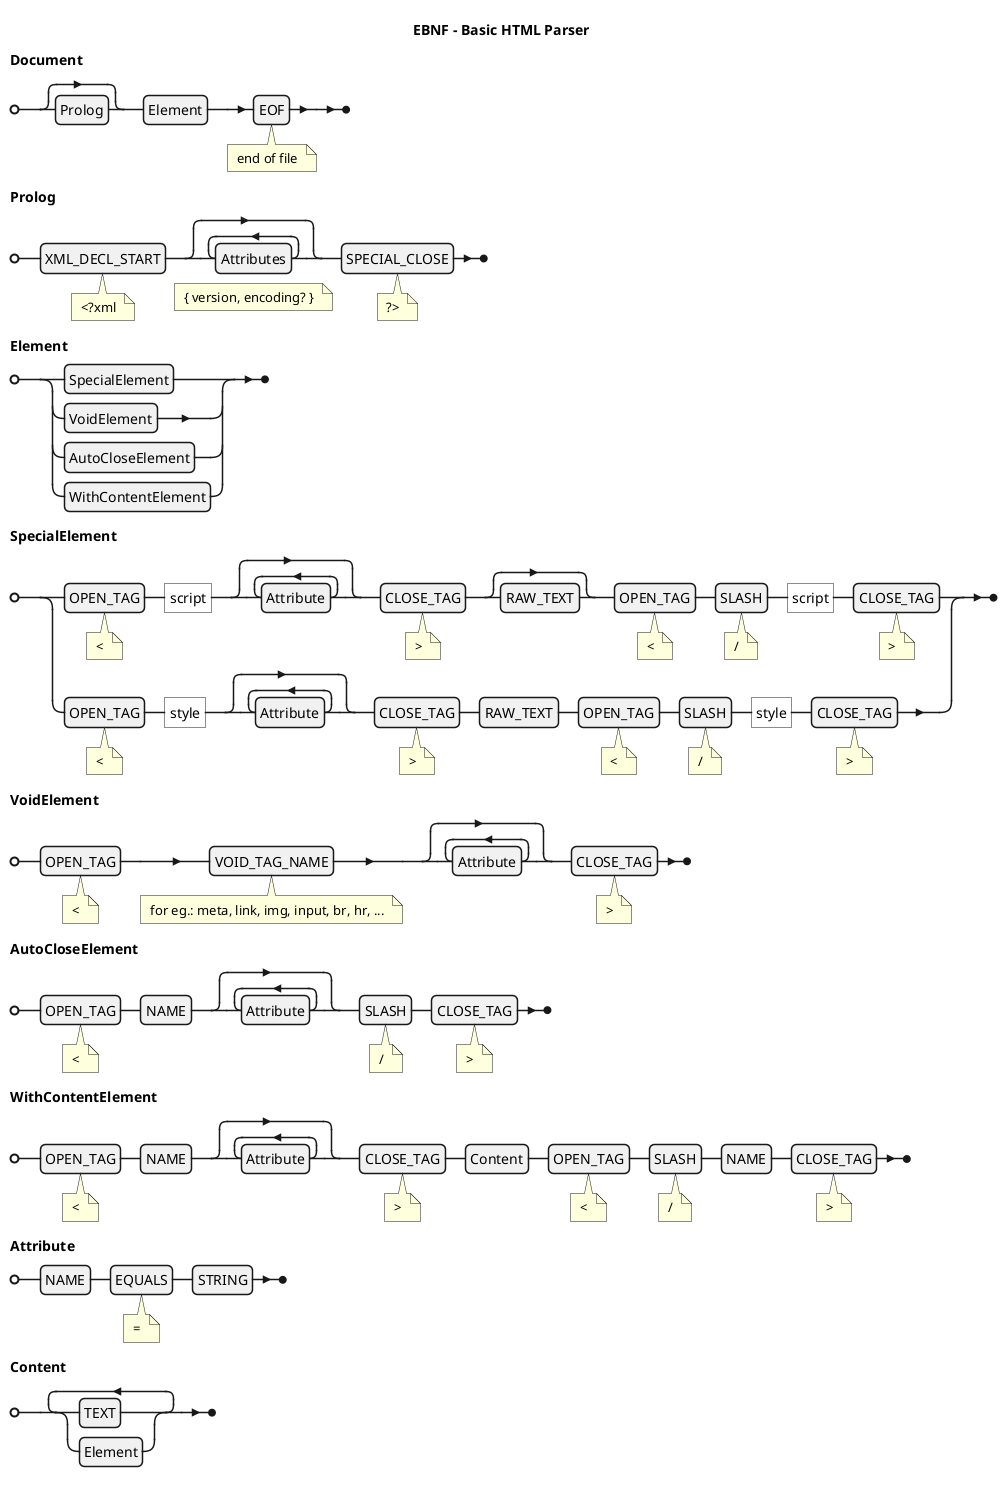 @startebnf
title EBNF - Basic HTML Parser


Document = [ Prolog ] , Element , EOF (* end of file *) ;

Prolog = XML_DECL_START (* <?xml *) , { Attributes } (* { version, encoding? } *) , SPECIAL_CLOSE (* ?> *) ;


Element = SpecialElement | VoidElement | AutoCloseElement | WithContentElement ;


SpecialElement = (
    OPEN_TAG (* < *) , "script" , { Attribute } , CLOSE_TAG (* > *) , [ RAW_TEXT ] , OPEN_TAG (* < *) , SLASH (* / *) , "script" , CLOSE_TAG (* > *) | 
    OPEN_TAG (* < *) , "style" , { Attribute } , CLOSE_TAG (* > *) , RAW_TEXT , OPEN_TAG (* < *) , SLASH (* / *) , "style" , CLOSE_TAG (* > *)
  ) 
  ;

VoidElement = (
    OPEN_TAG (* < *) , VOID_TAG_NAME (* for eg.: meta, link, img, input, br, hr, ... *) , { Attribute } , CLOSE_TAG (* > *)
  )
  ;

AutoCloseElement = (
    OPEN_TAG (* < *) , NAME , { Attribute } , SLASH (* / *) , CLOSE_TAG (* > *)
  )
  ;

WithContentElement = (
    OPEN_TAG (* < *) , NAME , { Attribute } , CLOSE_TAG (* > *) , Content , OPEN_TAG (* < *) , SLASH (* / *) , NAME , CLOSE_TAG (* > *)
  )
  ;


Attribute = NAME , EQUALS (* = *) , STRING ;

Content = { ( 
    TEXT |
    Element
  ) }-
  ;

@endebnf